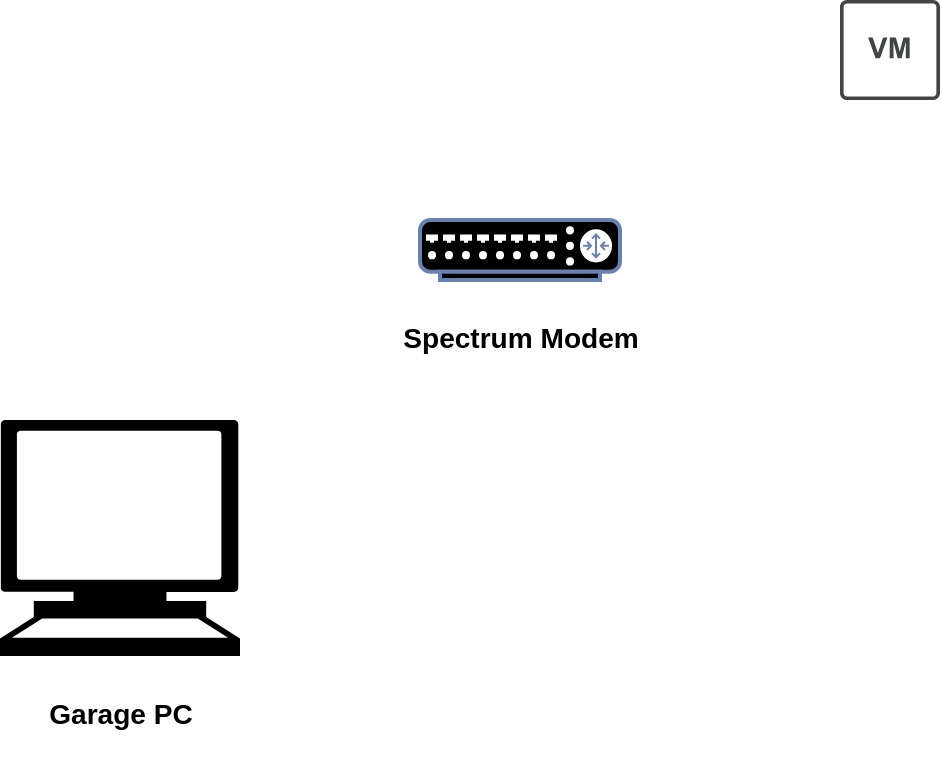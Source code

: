 <mxfile version="20.8.13" type="github">
  <diagram name="Page-1" id="87-kZaRVxhakYZH3iues">
    <mxGraphModel dx="874" dy="447" grid="1" gridSize="10" guides="1" tooltips="1" connect="1" arrows="1" fold="1" page="1" pageScale="1" pageWidth="850" pageHeight="1100" math="0" shadow="0">
      <root>
        <mxCell id="0" />
        <mxCell id="1" parent="0" />
        <mxCell id="UEz6c2Cf0HH70ggKVtqU-1" value="&lt;h3&gt;&lt;b&gt;Garage PC&lt;/b&gt;&lt;/h3&gt;" style="shape=mxgraph.signs.tech.computer;html=1;pointerEvents=1;fillColor=#000000;strokeColor=none;verticalLabelPosition=bottom;verticalAlign=top;align=center;" vertex="1" parent="1">
          <mxGeometry x="160" y="320" width="120" height="118" as="geometry" />
        </mxCell>
        <mxCell id="UEz6c2Cf0HH70ggKVtqU-2" value="&lt;h3&gt;&lt;font color=&quot;#000000&quot;&gt;Spectrum Modem&lt;/font&gt;&lt;/h3&gt;" style="fontColor=#0066CC;verticalAlign=top;verticalLabelPosition=bottom;labelPosition=center;align=center;html=1;outlineConnect=0;fillColor=#000000;strokeColor=#6881B3;gradientColor=none;gradientDirection=north;strokeWidth=2;shape=mxgraph.networks.router;" vertex="1" parent="1">
          <mxGeometry x="370" y="220" width="100" height="30" as="geometry" />
        </mxCell>
        <mxCell id="UEz6c2Cf0HH70ggKVtqU-3" value="" style="sketch=0;pointerEvents=1;shadow=0;dashed=0;html=1;strokeColor=none;fillColor=#434445;aspect=fixed;labelPosition=center;verticalLabelPosition=bottom;verticalAlign=top;align=center;outlineConnect=0;shape=mxgraph.vvd.virtual_machine;fontColor=#000000;" vertex="1" parent="1">
          <mxGeometry x="580" y="110" width="50" height="50" as="geometry" />
        </mxCell>
      </root>
    </mxGraphModel>
  </diagram>
</mxfile>
